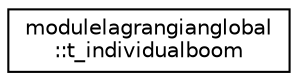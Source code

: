 digraph "Graphical Class Hierarchy"
{
 // LATEX_PDF_SIZE
  edge [fontname="Helvetica",fontsize="10",labelfontname="Helvetica",labelfontsize="10"];
  node [fontname="Helvetica",fontsize="10",shape=record];
  rankdir="LR";
  Node0 [label="modulelagrangianglobal\l::t_individualboom",height=0.2,width=0.4,color="black", fillcolor="white", style="filled",URL="$structmodulelagrangianglobal_1_1t__individualboom.html",tooltip=" "];
}
